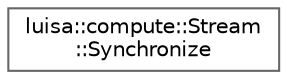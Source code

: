 digraph "类继承关系图"
{
 // LATEX_PDF_SIZE
  bgcolor="transparent";
  edge [fontname=Helvetica,fontsize=10,labelfontname=Helvetica,labelfontsize=10];
  node [fontname=Helvetica,fontsize=10,shape=box,height=0.2,width=0.4];
  rankdir="LR";
  Node0 [id="Node000000",label="luisa::compute::Stream\l::Synchronize",height=0.2,width=0.4,color="grey40", fillcolor="white", style="filled",URL="$structluisa_1_1compute_1_1_stream_1_1_synchronize.html",tooltip=" "];
}
